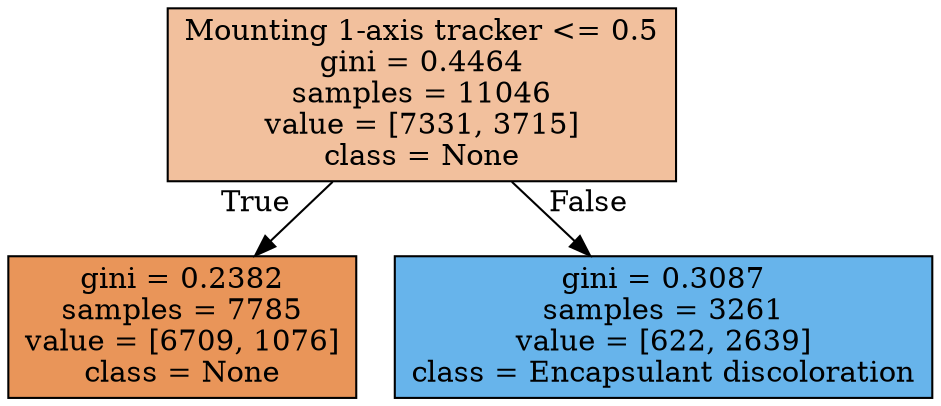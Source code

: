 digraph Tree {
node [shape=box, style="filled", color="black"] ;
0 [label="Mounting 1-axis tracker <= 0.5\ngini = 0.4464\nsamples = 11046\nvalue = [7331, 3715]\nclass = None", fillcolor="#e581397e"] ;
1 [label="gini = 0.2382\nsamples = 7785\nvalue = [6709, 1076]\nclass = None", fillcolor="#e58139d6"] ;
0 -> 1 [labeldistance=2.5, labelangle=45, headlabel="True"] ;
2 [label="gini = 0.3087\nsamples = 3261\nvalue = [622, 2639]\nclass = Encapsulant discoloration", fillcolor="#399de5c3"] ;
0 -> 2 [labeldistance=2.5, labelangle=-45, headlabel="False"] ;
}